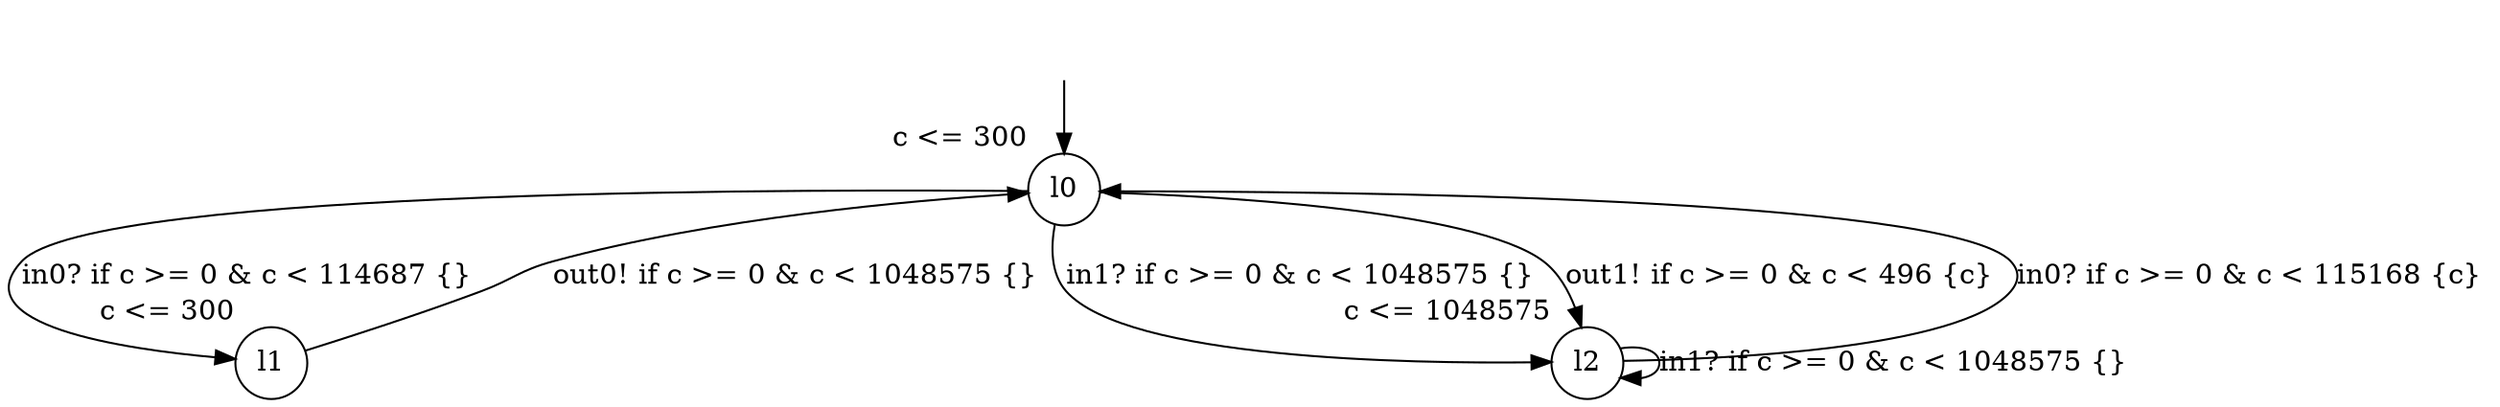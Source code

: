digraph g {
__start0 [label="" shape="none"];
l0 [shape="circle" margin=0 label="l0", xlabel="c <= 300"];
l1 [shape="circle" margin=0 label="l1", xlabel="c <= 300"];
l2 [shape="circle" margin=0 label="l2", xlabel="c <= 1048575"];
l0 -> l2 [label="in1? if c >= 0 & c < 1048575 {} "];
l0 -> l2 [label="out1! if c >= 0 & c < 496 {c} "];
l0 -> l1 [label="in0? if c >= 0 & c < 114687 {} "];
l1 -> l0 [label="out0! if c >= 0 & c < 1048575 {} "];
l2 -> l0 [label="in0? if c >= 0 & c < 115168 {c} "];
l2 -> l2 [label="in1? if c >= 0 & c < 1048575 {} "];
__start0 -> l0;
}
